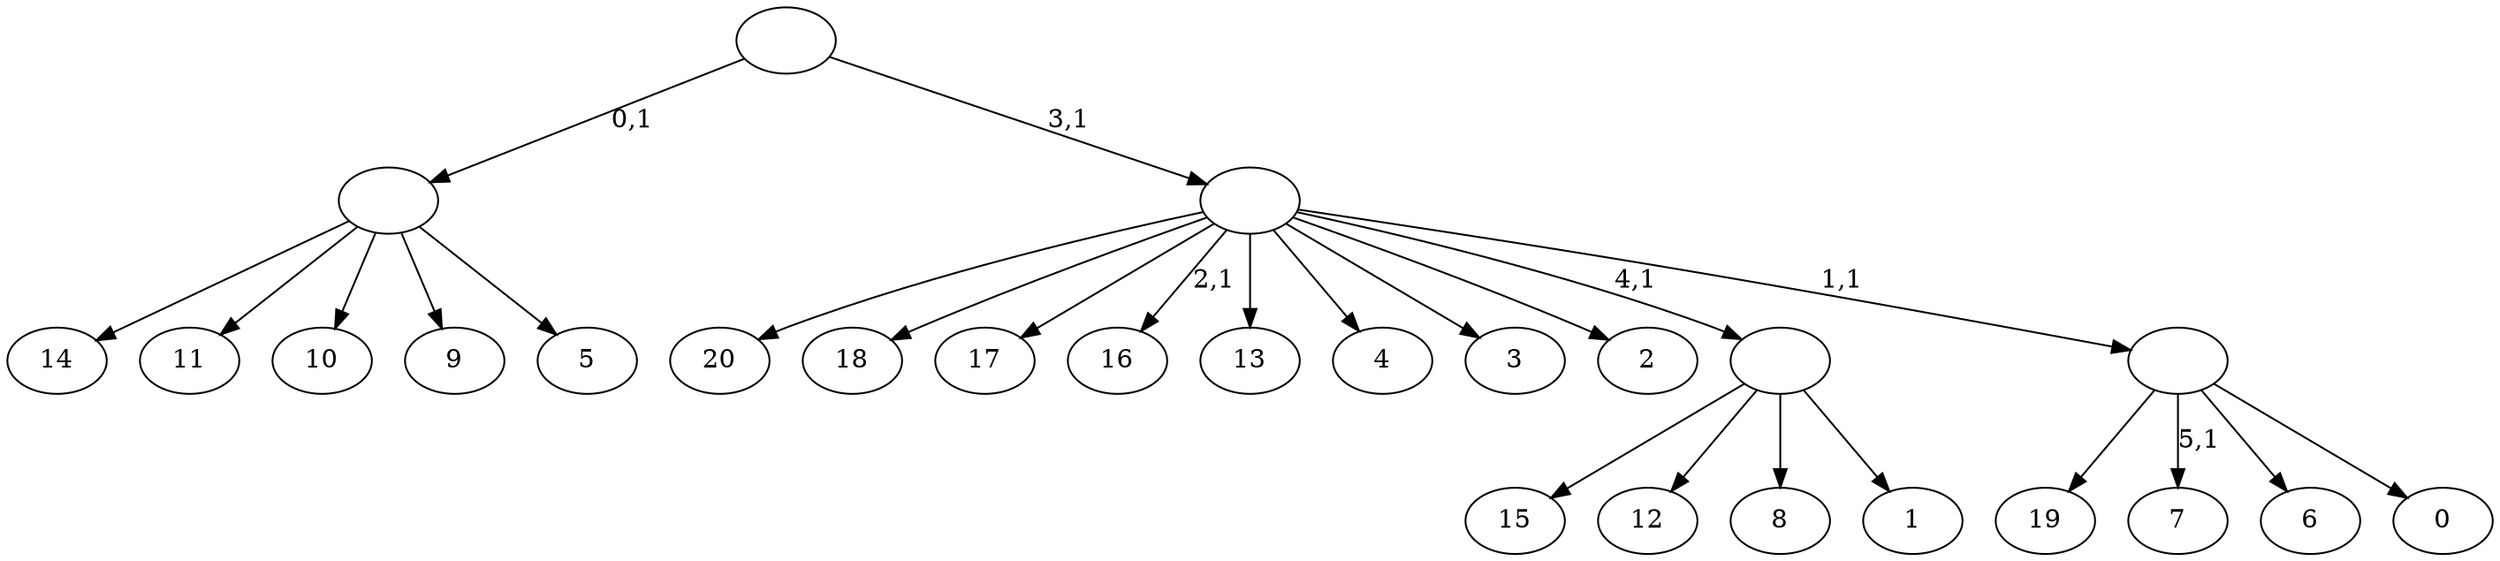 digraph T {
	27 [label="20"]
	26 [label="19"]
	25 [label="18"]
	24 [label="17"]
	23 [label="16"]
	21 [label="15"]
	20 [label="14"]
	19 [label="13"]
	18 [label="12"]
	17 [label="11"]
	16 [label="10"]
	15 [label="9"]
	14 [label="8"]
	13 [label="7"]
	11 [label="6"]
	10 [label="5"]
	9 [label=""]
	8 [label="4"]
	7 [label="3"]
	6 [label="2"]
	5 [label="1"]
	4 [label=""]
	3 [label="0"]
	2 [label=""]
	1 [label=""]
	0 [label=""]
	9 -> 20 [label=""]
	9 -> 17 [label=""]
	9 -> 16 [label=""]
	9 -> 15 [label=""]
	9 -> 10 [label=""]
	4 -> 21 [label=""]
	4 -> 18 [label=""]
	4 -> 14 [label=""]
	4 -> 5 [label=""]
	2 -> 13 [label="5,1"]
	2 -> 26 [label=""]
	2 -> 11 [label=""]
	2 -> 3 [label=""]
	1 -> 23 [label="2,1"]
	1 -> 27 [label=""]
	1 -> 25 [label=""]
	1 -> 24 [label=""]
	1 -> 19 [label=""]
	1 -> 8 [label=""]
	1 -> 7 [label=""]
	1 -> 6 [label=""]
	1 -> 4 [label="4,1"]
	1 -> 2 [label="1,1"]
	0 -> 9 [label="0,1"]
	0 -> 1 [label="3,1"]
}
